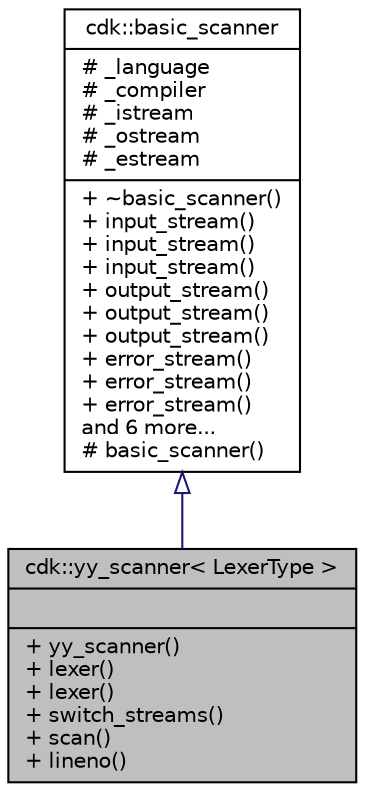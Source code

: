 digraph "cdk::yy_scanner&lt; LexerType &gt;"
{
 // LATEX_PDF_SIZE
  edge [fontname="Helvetica",fontsize="10",labelfontname="Helvetica",labelfontsize="10"];
  node [fontname="Helvetica",fontsize="10",shape=record];
  Node1 [label="{cdk::yy_scanner\< LexerType \>\n||+ yy_scanner()\l+ lexer()\l+ lexer()\l+ switch_streams()\l+ scan()\l+ lineno()\l}",height=0.2,width=0.4,color="black", fillcolor="grey75", style="filled", fontcolor="black",tooltip=" "];
  Node2 -> Node1 [dir="back",color="midnightblue",fontsize="10",style="solid",arrowtail="onormal",fontname="Helvetica"];
  Node2 [label="{cdk::basic_scanner\n|# _language\l# _compiler\l# _istream\l# _ostream\l# _estream\l|+ ~basic_scanner()\l+ input_stream()\l+ input_stream()\l+ input_stream()\l+ output_stream()\l+ output_stream()\l+ output_stream()\l+ error_stream()\l+ error_stream()\l+ error_stream()\land 6 more...\l# basic_scanner()\l}",height=0.2,width=0.4,color="black", fillcolor="white", style="filled",URL="$classcdk_1_1basic__scanner.html",tooltip=" "];
}
